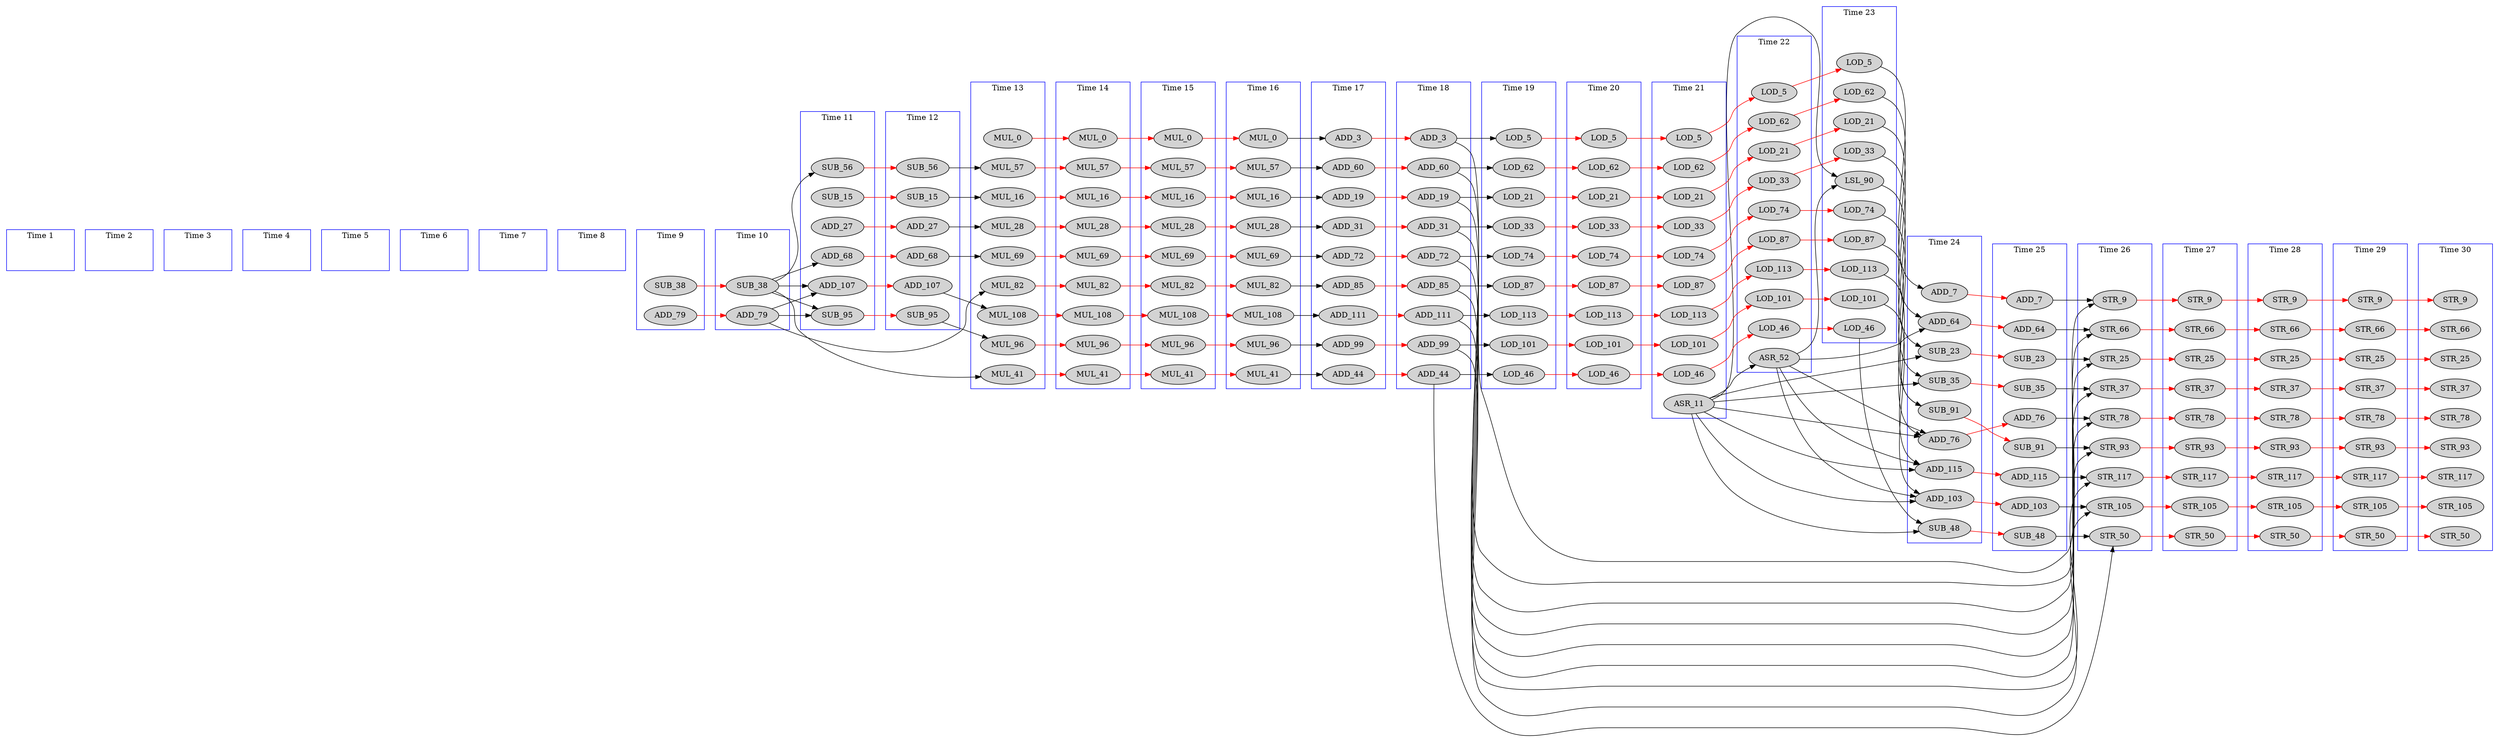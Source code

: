 digraph collapse_pyr_dfg__113 {
  rankdir = LR;
  newrank="true"
  subgraph cluster_1 {
    rank=same;
    node [style=filled];
    label = "Time 1";
    color = blue;
    pseudo_1 [style=invis];
  }
  subgraph cluster_2 {
    rank=same;
    node [style=filled];
    label = "Time 2";
    color = blue;
    pseudo_2 [style=invis];
  }
  subgraph cluster_3 {
    rank=same;
    node [style=filled];
    label = "Time 3";
    color = blue;
    pseudo_3 [style=invis];
  }
  subgraph cluster_4 {
    rank=same;
    node [style=filled];
    label = "Time 4";
    color = blue;
    pseudo_4 [style=invis];
  }
  subgraph cluster_5 {
    rank=same;
    node [style=filled];
    label = "Time 5";
    color = blue;
    pseudo_5 [style=invis];
  }
  subgraph cluster_6 {
    rank=same;
    node [style=filled];
    label = "Time 6";
    color = blue;
    pseudo_6 [style=invis];
  }
  subgraph cluster_7 {
    rank=same;
    node [style=filled];
    label = "Time 7";
    color = blue;
    pseudo_7 [style=invis];
  }
  subgraph cluster_8 {
    rank=same;
    node [style=filled];
    label = "Time 8";
    color = blue;
    pseudo_8 [style=invis];
  }
  subgraph cluster_9 {
    rank=same;
    node [style=filled];
    label = "Time 9";
    color = blue;
    pseudo_9 [style=invis];
    SUB_38_0 [label=SUB_38]
    ADD_79_0 [label=ADD_79]
  }
  subgraph cluster_10 {
    rank=same;
    node [style=filled];
    label = "Time 10";
    color = blue;
    pseudo_10 [style=invis];
    SUB_38_1 [label=SUB_38]
    ADD_79_1 [label=ADD_79]
  }
  subgraph cluster_11 {
    rank=same;
    node [style=filled];
    label = "Time 11";
    color = blue;
    pseudo_11 [style=invis];
    SUB_15_0 [label=SUB_15]
    ADD_27_0 [label=ADD_27]
    SUB_56_0 [label=SUB_56]
    ADD_68_0 [label=ADD_68]
    SUB_95_0 [label=SUB_95]
    ADD_107_0 [label=ADD_107]
  }
  subgraph cluster_12 {
    rank=same;
    node [style=filled];
    label = "Time 12";
    color = blue;
    pseudo_12 [style=invis];
    SUB_15_1 [label=SUB_15]
    ADD_27_1 [label=ADD_27]
    SUB_56_1 [label=SUB_56]
    ADD_68_1 [label=ADD_68]
    SUB_95_1 [label=SUB_95]
    ADD_107_1 [label=ADD_107]
  }
  subgraph cluster_13 {
    rank=same;
    node [style=filled];
    label = "Time 13";
    color = blue;
    pseudo_13 [style=invis];
    MUL_0_0 [label=MUL_0]
    MUL_16_0 [label=MUL_16]
    MUL_28_0 [label=MUL_28]
    MUL_41_0 [label=MUL_41]
    MUL_57_0 [label=MUL_57]
    MUL_69_0 [label=MUL_69]
    MUL_82_0 [label=MUL_82]
    MUL_96_0 [label=MUL_96]
    MUL_108_0 [label=MUL_108]
  }
  subgraph cluster_14 {
    rank=same;
    node [style=filled];
    label = "Time 14";
    color = blue;
    pseudo_14 [style=invis];
    MUL_0_1 [label=MUL_0]
    MUL_16_1 [label=MUL_16]
    MUL_28_1 [label=MUL_28]
    MUL_41_1 [label=MUL_41]
    MUL_57_1 [label=MUL_57]
    MUL_69_1 [label=MUL_69]
    MUL_82_1 [label=MUL_82]
    MUL_96_1 [label=MUL_96]
    MUL_108_1 [label=MUL_108]
  }
  subgraph cluster_15 {
    rank=same;
    node [style=filled];
    label = "Time 15";
    color = blue;
    pseudo_15 [style=invis];
    MUL_0_2 [label=MUL_0]
    MUL_16_2 [label=MUL_16]
    MUL_28_2 [label=MUL_28]
    MUL_41_2 [label=MUL_41]
    MUL_57_2 [label=MUL_57]
    MUL_69_2 [label=MUL_69]
    MUL_82_2 [label=MUL_82]
    MUL_96_2 [label=MUL_96]
    MUL_108_2 [label=MUL_108]
  }
  subgraph cluster_16 {
    rank=same;
    node [style=filled];
    label = "Time 16";
    color = blue;
    pseudo_16 [style=invis];
    MUL_0_3 [label=MUL_0]
    MUL_16_3 [label=MUL_16]
    MUL_28_3 [label=MUL_28]
    MUL_41_3 [label=MUL_41]
    MUL_57_3 [label=MUL_57]
    MUL_69_3 [label=MUL_69]
    MUL_82_3 [label=MUL_82]
    MUL_96_3 [label=MUL_96]
    MUL_108_3 [label=MUL_108]
  }
  subgraph cluster_17 {
    rank=same;
    node [style=filled];
    label = "Time 17";
    color = blue;
    pseudo_17 [style=invis];
    ADD_3_0 [label=ADD_3]
    ADD_19_0 [label=ADD_19]
    ADD_31_0 [label=ADD_31]
    ADD_44_0 [label=ADD_44]
    ADD_60_0 [label=ADD_60]
    ADD_72_0 [label=ADD_72]
    ADD_85_0 [label=ADD_85]
    ADD_99_0 [label=ADD_99]
    ADD_111_0 [label=ADD_111]
  }
  subgraph cluster_18 {
    rank=same;
    node [style=filled];
    label = "Time 18";
    color = blue;
    pseudo_18 [style=invis];
    ADD_3_1 [label=ADD_3]
    ADD_19_1 [label=ADD_19]
    ADD_31_1 [label=ADD_31]
    ADD_44_1 [label=ADD_44]
    ADD_60_1 [label=ADD_60]
    ADD_72_1 [label=ADD_72]
    ADD_85_1 [label=ADD_85]
    ADD_99_1 [label=ADD_99]
    ADD_111_1 [label=ADD_111]
  }
  subgraph cluster_19 {
    rank=same;
    node [style=filled];
    label = "Time 19";
    color = blue;
    pseudo_19 [style=invis];
    LOD_5_0 [label=LOD_5]
    LOD_21_0 [label=LOD_21]
    LOD_33_0 [label=LOD_33]
    LOD_46_0 [label=LOD_46]
    LOD_62_0 [label=LOD_62]
    LOD_74_0 [label=LOD_74]
    LOD_87_0 [label=LOD_87]
    LOD_101_0 [label=LOD_101]
    LOD_113_0 [label=LOD_113]
  }
  subgraph cluster_20 {
    rank=same;
    node [style=filled];
    label = "Time 20";
    color = blue;
    pseudo_20 [style=invis];
    LOD_5_1 [label=LOD_5]
    LOD_21_1 [label=LOD_21]
    LOD_33_1 [label=LOD_33]
    LOD_46_1 [label=LOD_46]
    LOD_62_1 [label=LOD_62]
    LOD_74_1 [label=LOD_74]
    LOD_87_1 [label=LOD_87]
    LOD_101_1 [label=LOD_101]
    LOD_113_1 [label=LOD_113]
  }
  subgraph cluster_21 {
    rank=same;
    node [style=filled];
    label = "Time 21";
    color = blue;
    pseudo_21 [style=invis];
    LOD_5_2 [label=LOD_5]
    ASR_11
    LOD_21_2 [label=LOD_21]
    LOD_33_2 [label=LOD_33]
    LOD_46_2 [label=LOD_46]
    LOD_62_2 [label=LOD_62]
    LOD_74_2 [label=LOD_74]
    LOD_87_2 [label=LOD_87]
    LOD_101_2 [label=LOD_101]
    LOD_113_2 [label=LOD_113]
  }
  subgraph cluster_22 {
    rank=same;
    node [style=filled];
    label = "Time 22";
    color = blue;
    pseudo_22 [style=invis];
    LOD_5_3 [label=LOD_5]
    LOD_21_3 [label=LOD_21]
    LOD_33_3 [label=LOD_33]
    LOD_46_3 [label=LOD_46]
    ASR_52
    LOD_62_3 [label=LOD_62]
    LOD_74_3 [label=LOD_74]
    LOD_87_3 [label=LOD_87]
    LOD_101_3 [label=LOD_101]
    LOD_113_3 [label=LOD_113]
  }
  subgraph cluster_23 {
    rank=same;
    node [style=filled];
    label = "Time 23";
    color = blue;
    pseudo_23 [style=invis];
    LOD_5_4 [label=LOD_5]
    LOD_21_4 [label=LOD_21]
    LOD_33_4 [label=LOD_33]
    LOD_46_4 [label=LOD_46]
    LOD_62_4 [label=LOD_62]
    LOD_74_4 [label=LOD_74]
    LOD_87_4 [label=LOD_87]
    LSL_90
    LOD_101_4 [label=LOD_101]
    LOD_113_4 [label=LOD_113]
  }
  subgraph cluster_24 {
    rank=same;
    node [style=filled];
    label = "Time 24";
    color = blue;
    pseudo_24 [style=invis];
    ADD_7_0 [label=ADD_7]
    SUB_23_0 [label=SUB_23]
    SUB_35_0 [label=SUB_35]
    SUB_48_0 [label=SUB_48]
    ADD_64_0 [label=ADD_64]
    ADD_76_0 [label=ADD_76]
    SUB_91_0 [label=SUB_91]
    ADD_103_0 [label=ADD_103]
    ADD_115_0 [label=ADD_115]
  }
  subgraph cluster_25 {
    rank=same;
    node [style=filled];
    label = "Time 25";
    color = blue;
    pseudo_25 [style=invis];
    ADD_7_1 [label=ADD_7]
    SUB_23_1 [label=SUB_23]
    SUB_35_1 [label=SUB_35]
    SUB_48_1 [label=SUB_48]
    ADD_64_1 [label=ADD_64]
    ADD_76_1 [label=ADD_76]
    SUB_91_1 [label=SUB_91]
    ADD_103_1 [label=ADD_103]
    ADD_115_1 [label=ADD_115]
  }
  subgraph cluster_26 {
    rank=same;
    node [style=filled];
    label = "Time 26";
    color = blue;
    pseudo_26 [style=invis];
    STR_9_0 [label=STR_9]
    STR_25_0 [label=STR_25]
    STR_37_0 [label=STR_37]
    STR_50_0 [label=STR_50]
    STR_66_0 [label=STR_66]
    STR_78_0 [label=STR_78]
    STR_93_0 [label=STR_93]
    STR_105_0 [label=STR_105]
    STR_117_0 [label=STR_117]
  }
  subgraph cluster_27 {
    rank=same;
    node [style=filled];
    label = "Time 27";
    color = blue;
    pseudo_27 [style=invis];
    STR_9_1 [label=STR_9]
    STR_25_1 [label=STR_25]
    STR_37_1 [label=STR_37]
    STR_50_1 [label=STR_50]
    STR_66_1 [label=STR_66]
    STR_78_1 [label=STR_78]
    STR_93_1 [label=STR_93]
    STR_105_1 [label=STR_105]
    STR_117_1 [label=STR_117]
  }
  subgraph cluster_28 {
    rank=same;
    node [style=filled];
    label = "Time 28";
    color = blue;
    pseudo_28 [style=invis];
    STR_9_2 [label=STR_9]
    STR_25_2 [label=STR_25]
    STR_37_2 [label=STR_37]
    STR_50_2 [label=STR_50]
    STR_66_2 [label=STR_66]
    STR_78_2 [label=STR_78]
    STR_93_2 [label=STR_93]
    STR_105_2 [label=STR_105]
    STR_117_2 [label=STR_117]
  }
  subgraph cluster_29 {
    rank=same;
    node [style=filled];
    label = "Time 29";
    color = blue;
    pseudo_29 [style=invis];
    STR_9_3 [label=STR_9]
    STR_25_3 [label=STR_25]
    STR_37_3 [label=STR_37]
    STR_50_3 [label=STR_50]
    STR_66_3 [label=STR_66]
    STR_78_3 [label=STR_78]
    STR_93_3 [label=STR_93]
    STR_105_3 [label=STR_105]
    STR_117_3 [label=STR_117]
  }
  subgraph cluster_30 {
    rank=same;
    node [style=filled];
    label = "Time 30";
    color = blue;
    pseudo_30 [style=invis];
    STR_9_4 [label=STR_9]
    STR_25_4 [label=STR_25]
    STR_37_4 [label=STR_37]
    STR_50_4 [label=STR_50]
    STR_66_4 [label=STR_66]
    STR_78_4 [label=STR_78]
    STR_93_4 [label=STR_93]
    STR_105_4 [label=STR_105]
    STR_117_4 [label=STR_117]
  }
    pseudo_1->pseudo_2 [style=invis];
    pseudo_2->pseudo_3 [style=invis];
    pseudo_3->pseudo_4 [style=invis];
    pseudo_4->pseudo_5 [style=invis];
    pseudo_5->pseudo_6 [style=invis];
    pseudo_6->pseudo_7 [style=invis];
    pseudo_7->pseudo_8 [style=invis];
    pseudo_8->pseudo_9 [style=invis];
    pseudo_9->pseudo_10 [style=invis];
    pseudo_10->pseudo_11 [style=invis];
    pseudo_11->pseudo_12 [style=invis];
    pseudo_12->pseudo_13 [style=invis];
    pseudo_13->pseudo_14 [style=invis];
    pseudo_14->pseudo_15 [style=invis];
    pseudo_15->pseudo_16 [style=invis];
    pseudo_16->pseudo_17 [style=invis];
    pseudo_17->pseudo_18 [style=invis];
    pseudo_18->pseudo_19 [style=invis];
    pseudo_19->pseudo_20 [style=invis];
    pseudo_20->pseudo_21 [style=invis];
    pseudo_21->pseudo_22 [style=invis];
    pseudo_22->pseudo_23 [style=invis];
    pseudo_23->pseudo_24 [style=invis];
    pseudo_24->pseudo_25 [style=invis];
    pseudo_25->pseudo_26 [style=invis];
    pseudo_26->pseudo_27 [style=invis];
    pseudo_27->pseudo_28 [style=invis];
    pseudo_28->pseudo_29 [style=invis];
    pseudo_29->pseudo_30 [style=invis];
    MUL_0_0 -> MUL_0_1 [color=red];
    MUL_0_1 -> MUL_0_2 [color=red];
    MUL_0_2 -> MUL_0_3 [color=red];
    ADD_3_0 -> ADD_3_1 [color=red];
    LOD_5_0 -> LOD_5_1 [color=red];
    LOD_5_1 -> LOD_5_2 [color=red];
    LOD_5_2 -> LOD_5_3 [color=red];
    LOD_5_3 -> LOD_5_4 [color=red];
    ADD_7_0 -> ADD_7_1 [color=red];
    STR_9_0 -> STR_9_1 [color=red];
    STR_9_1 -> STR_9_2 [color=red];
    STR_9_2 -> STR_9_3 [color=red];
    STR_9_3 -> STR_9_4 [color=red];
    SUB_15_0 -> SUB_15_1 [color=red];
    MUL_16_0 -> MUL_16_1 [color=red];
    MUL_16_1 -> MUL_16_2 [color=red];
    MUL_16_2 -> MUL_16_3 [color=red];
    ADD_19_0 -> ADD_19_1 [color=red];
    LOD_21_0 -> LOD_21_1 [color=red];
    LOD_21_1 -> LOD_21_2 [color=red];
    LOD_21_2 -> LOD_21_3 [color=red];
    LOD_21_3 -> LOD_21_4 [color=red];
    SUB_23_0 -> SUB_23_1 [color=red];
    STR_25_0 -> STR_25_1 [color=red];
    STR_25_1 -> STR_25_2 [color=red];
    STR_25_2 -> STR_25_3 [color=red];
    STR_25_3 -> STR_25_4 [color=red];
    ADD_27_0 -> ADD_27_1 [color=red];
    MUL_28_0 -> MUL_28_1 [color=red];
    MUL_28_1 -> MUL_28_2 [color=red];
    MUL_28_2 -> MUL_28_3 [color=red];
    ADD_31_0 -> ADD_31_1 [color=red];
    LOD_33_0 -> LOD_33_1 [color=red];
    LOD_33_1 -> LOD_33_2 [color=red];
    LOD_33_2 -> LOD_33_3 [color=red];
    LOD_33_3 -> LOD_33_4 [color=red];
    SUB_35_0 -> SUB_35_1 [color=red];
    STR_37_0 -> STR_37_1 [color=red];
    STR_37_1 -> STR_37_2 [color=red];
    STR_37_2 -> STR_37_3 [color=red];
    STR_37_3 -> STR_37_4 [color=red];
    SUB_38_0 -> SUB_38_1 [color=red];
    MUL_41_0 -> MUL_41_1 [color=red];
    MUL_41_1 -> MUL_41_2 [color=red];
    MUL_41_2 -> MUL_41_3 [color=red];
    ADD_44_0 -> ADD_44_1 [color=red];
    LOD_46_0 -> LOD_46_1 [color=red];
    LOD_46_1 -> LOD_46_2 [color=red];
    LOD_46_2 -> LOD_46_3 [color=red];
    LOD_46_3 -> LOD_46_4 [color=red];
    SUB_48_0 -> SUB_48_1 [color=red];
    STR_50_0 -> STR_50_1 [color=red];
    STR_50_1 -> STR_50_2 [color=red];
    STR_50_2 -> STR_50_3 [color=red];
    STR_50_3 -> STR_50_4 [color=red];
    SUB_56_0 -> SUB_56_1 [color=red];
    MUL_57_0 -> MUL_57_1 [color=red];
    MUL_57_1 -> MUL_57_2 [color=red];
    MUL_57_2 -> MUL_57_3 [color=red];
    ADD_60_0 -> ADD_60_1 [color=red];
    LOD_62_0 -> LOD_62_1 [color=red];
    LOD_62_1 -> LOD_62_2 [color=red];
    LOD_62_2 -> LOD_62_3 [color=red];
    LOD_62_3 -> LOD_62_4 [color=red];
    ADD_64_0 -> ADD_64_1 [color=red];
    STR_66_0 -> STR_66_1 [color=red];
    STR_66_1 -> STR_66_2 [color=red];
    STR_66_2 -> STR_66_3 [color=red];
    STR_66_3 -> STR_66_4 [color=red];
    ADD_68_0 -> ADD_68_1 [color=red];
    MUL_69_0 -> MUL_69_1 [color=red];
    MUL_69_1 -> MUL_69_2 [color=red];
    MUL_69_2 -> MUL_69_3 [color=red];
    ADD_72_0 -> ADD_72_1 [color=red];
    LOD_74_0 -> LOD_74_1 [color=red];
    LOD_74_1 -> LOD_74_2 [color=red];
    LOD_74_2 -> LOD_74_3 [color=red];
    LOD_74_3 -> LOD_74_4 [color=red];
    ADD_76_0 -> ADD_76_1 [color=red];
    STR_78_0 -> STR_78_1 [color=red];
    STR_78_1 -> STR_78_2 [color=red];
    STR_78_2 -> STR_78_3 [color=red];
    STR_78_3 -> STR_78_4 [color=red];
    ADD_79_0 -> ADD_79_1 [color=red];
    MUL_82_0 -> MUL_82_1 [color=red];
    MUL_82_1 -> MUL_82_2 [color=red];
    MUL_82_2 -> MUL_82_3 [color=red];
    ADD_85_0 -> ADD_85_1 [color=red];
    LOD_87_0 -> LOD_87_1 [color=red];
    LOD_87_1 -> LOD_87_2 [color=red];
    LOD_87_2 -> LOD_87_3 [color=red];
    LOD_87_3 -> LOD_87_4 [color=red];
    SUB_91_0 -> SUB_91_1 [color=red];
    STR_93_0 -> STR_93_1 [color=red];
    STR_93_1 -> STR_93_2 [color=red];
    STR_93_2 -> STR_93_3 [color=red];
    STR_93_3 -> STR_93_4 [color=red];
    SUB_95_0 -> SUB_95_1 [color=red];
    MUL_96_0 -> MUL_96_1 [color=red];
    MUL_96_1 -> MUL_96_2 [color=red];
    MUL_96_2 -> MUL_96_3 [color=red];
    ADD_99_0 -> ADD_99_1 [color=red];
    LOD_101_0 -> LOD_101_1 [color=red];
    LOD_101_1 -> LOD_101_2 [color=red];
    LOD_101_2 -> LOD_101_3 [color=red];
    LOD_101_3 -> LOD_101_4 [color=red];
    ADD_103_0 -> ADD_103_1 [color=red];
    STR_105_0 -> STR_105_1 [color=red];
    STR_105_1 -> STR_105_2 [color=red];
    STR_105_2 -> STR_105_3 [color=red];
    STR_105_3 -> STR_105_4 [color=red];
    ADD_107_0 -> ADD_107_1 [color=red];
    MUL_108_0 -> MUL_108_1 [color=red];
    MUL_108_1 -> MUL_108_2 [color=red];
    MUL_108_2 -> MUL_108_3 [color=red];
    ADD_111_0 -> ADD_111_1 [color=red];
    LOD_113_0 -> LOD_113_1 [color=red];
    LOD_113_1 -> LOD_113_2 [color=red];
    LOD_113_2 -> LOD_113_3 [color=red];
    LOD_113_3 -> LOD_113_4 [color=red];
    ADD_115_0 -> ADD_115_1 [color=red];
    STR_117_0 -> STR_117_1 [color=red];
    STR_117_1 -> STR_117_2 [color=red];
    STR_117_2 -> STR_117_3 [color=red];
    STR_117_3 -> STR_117_4 [color=red];
    MUL_0_3 -> ADD_3_0 [ name = 0 ];
    ADD_3_1 -> LOD_5_0 [ name = 1 ];
    ADD_3_1 -> STR_9_0 [ name = 2 ];
    LOD_5_4 -> ADD_7_0 [ name = 3 ];
    ADD_7_1 -> STR_9_0 [ name = 4 ];
    ASR_11 -> SUB_23_0 [ name = 6 ];
    ASR_11 -> SUB_35_0 [ name = 7 ];
    ASR_11 -> SUB_48_0 [ name = 8 ];
    ASR_11 -> ASR_52 [ name = 9 ];
    ASR_11 -> ADD_76_0 [ name = 10 ];
    ASR_11 -> LSL_90 [ name = 11 ];
    ASR_11 -> ADD_103_0 [ name = 12 ];
    ASR_11 -> ADD_115_0 [ name = 13 ];
    SUB_15_1 -> MUL_16_0 [ name = 15 ];
    MUL_16_3 -> ADD_19_0 [ name = 16 ];
    ADD_19_1 -> LOD_21_0 [ name = 17 ];
    ADD_19_1 -> STR_25_0 [ name = 18 ];
    LOD_21_4 -> SUB_23_0 [ name = 19 ];
    SUB_23_1 -> STR_25_0 [ name = 20 ];
    ADD_27_1 -> MUL_28_0 [ name = 22 ];
    MUL_28_3 -> ADD_31_0 [ name = 23 ];
    ADD_31_1 -> LOD_33_0 [ name = 24 ];
    ADD_31_1 -> STR_37_0 [ name = 25 ];
    LOD_33_4 -> SUB_35_0 [ name = 26 ];
    SUB_35_1 -> STR_37_0 [ name = 27 ];
    SUB_38_1 -> MUL_41_0 [ name = 28 ];
    SUB_38_1 -> SUB_56_0 [ name = 29 ];
    SUB_38_1 -> ADD_68_0 [ name = 30 ];
    SUB_38_1 -> SUB_95_0 [ name = 31 ];
    SUB_38_1 -> ADD_107_0 [ name = 32 ];
    MUL_41_3 -> ADD_44_0 [ name = 33 ];
    ADD_44_1 -> LOD_46_0 [ name = 34 ];
    ADD_44_1 -> STR_50_0 [ name = 35 ];
    LOD_46_4 -> SUB_48_0 [ name = 36 ];
    SUB_48_1 -> STR_50_0 [ name = 37 ];
    ASR_52 -> ADD_64_0 [ name = 39 ];
    ASR_52 -> ADD_76_0 [ name = 40 ];
    ASR_52 -> LSL_90 [ name = 41 ];
    ASR_52 -> ADD_103_0 [ name = 42 ];
    ASR_52 -> ADD_115_0 [ name = 43 ];
    SUB_56_1 -> MUL_57_0 [ name = 45 ];
    MUL_57_3 -> ADD_60_0 [ name = 46 ];
    ADD_60_1 -> LOD_62_0 [ name = 47 ];
    ADD_60_1 -> STR_66_0 [ name = 48 ];
    LOD_62_4 -> ADD_64_0 [ name = 49 ];
    ADD_64_1 -> STR_66_0 [ name = 50 ];
    ADD_68_1 -> MUL_69_0 [ name = 52 ];
    MUL_69_3 -> ADD_72_0 [ name = 53 ];
    ADD_72_1 -> LOD_74_0 [ name = 54 ];
    ADD_72_1 -> STR_78_0 [ name = 55 ];
    LOD_74_4 -> ADD_76_0 [ name = 56 ];
    ADD_76_1 -> STR_78_0 [ name = 57 ];
    ADD_79_1 -> MUL_82_0 [ name = 58 ];
    ADD_79_1 -> SUB_95_0 [ name = 59 ];
    ADD_79_1 -> ADD_107_0 [ name = 60 ];
    MUL_82_3 -> ADD_85_0 [ name = 61 ];
    ADD_85_1 -> LOD_87_0 [ name = 62 ];
    ADD_85_1 -> STR_93_0 [ name = 63 ];
    LOD_87_4 -> SUB_91_0 [ name = 64 ];
    LSL_90 -> SUB_91_0 [ name = 66 ];
    SUB_91_1 -> STR_93_0 [ name = 67 ];
    SUB_95_1 -> MUL_96_0 [ name = 69 ];
    MUL_96_3 -> ADD_99_0 [ name = 70 ];
    ADD_99_1 -> LOD_101_0 [ name = 71 ];
    ADD_99_1 -> STR_105_0 [ name = 72 ];
    LOD_101_4 -> ADD_103_0 [ name = 73 ];
    ADD_103_1 -> STR_105_0 [ name = 74 ];
    ADD_107_1 -> MUL_108_0 [ name = 76 ];
    MUL_108_3 -> ADD_111_0 [ name = 77 ];
    ADD_111_1 -> LOD_113_0 [ name = 78 ];
    ADD_111_1 -> STR_117_0 [ name = 79 ];
    LOD_113_4 -> ADD_115_0 [ name = 80 ];
    ADD_115_1 -> STR_117_0 [ name = 81 ];
}